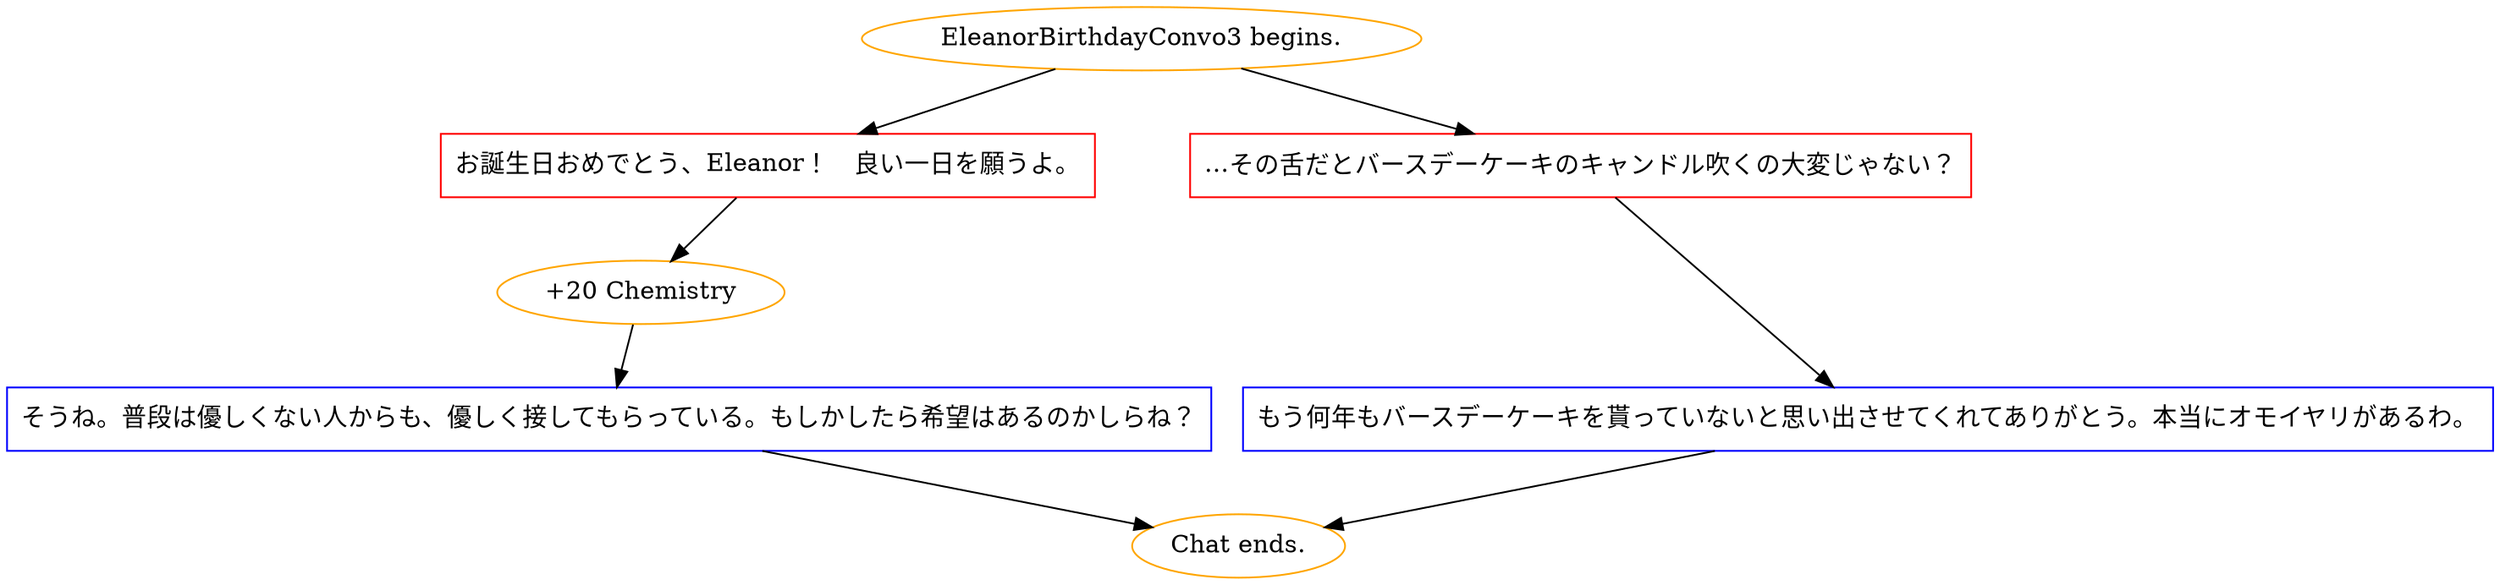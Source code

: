 digraph {
	"EleanorBirthdayConvo3 begins." [color=orange];
		"EleanorBirthdayConvo3 begins." -> j1159961780;
		"EleanorBirthdayConvo3 begins." -> j3189643181;
	j1159961780 [label="お誕生日おめでとう、Eleanor！　良い一日を願うよ。",shape=box,color=red];
		j1159961780 -> j1591880232;
	j3189643181 [label="…その舌だとバースデーケーキのキャンドル吹くの大変じゃない？",shape=box,color=red];
		j3189643181 -> j1074668458;
	j1591880232 [label="+20 Chemistry",color=orange];
		j1591880232 -> j3650365868;
	j1074668458 [label="もう何年もバースデーケーキを貰っていないと思い出させてくれてありがとう。本当にオモイヤリがあるわ。",shape=box,color=blue];
		j1074668458 -> "Chat ends.";
	j3650365868 [label="そうね。普段は優しくない人からも、優しく接してもらっている。もしかしたら希望はあるのかしらね？",shape=box,color=blue];
		j3650365868 -> "Chat ends.";
	"Chat ends." [color=orange];
}